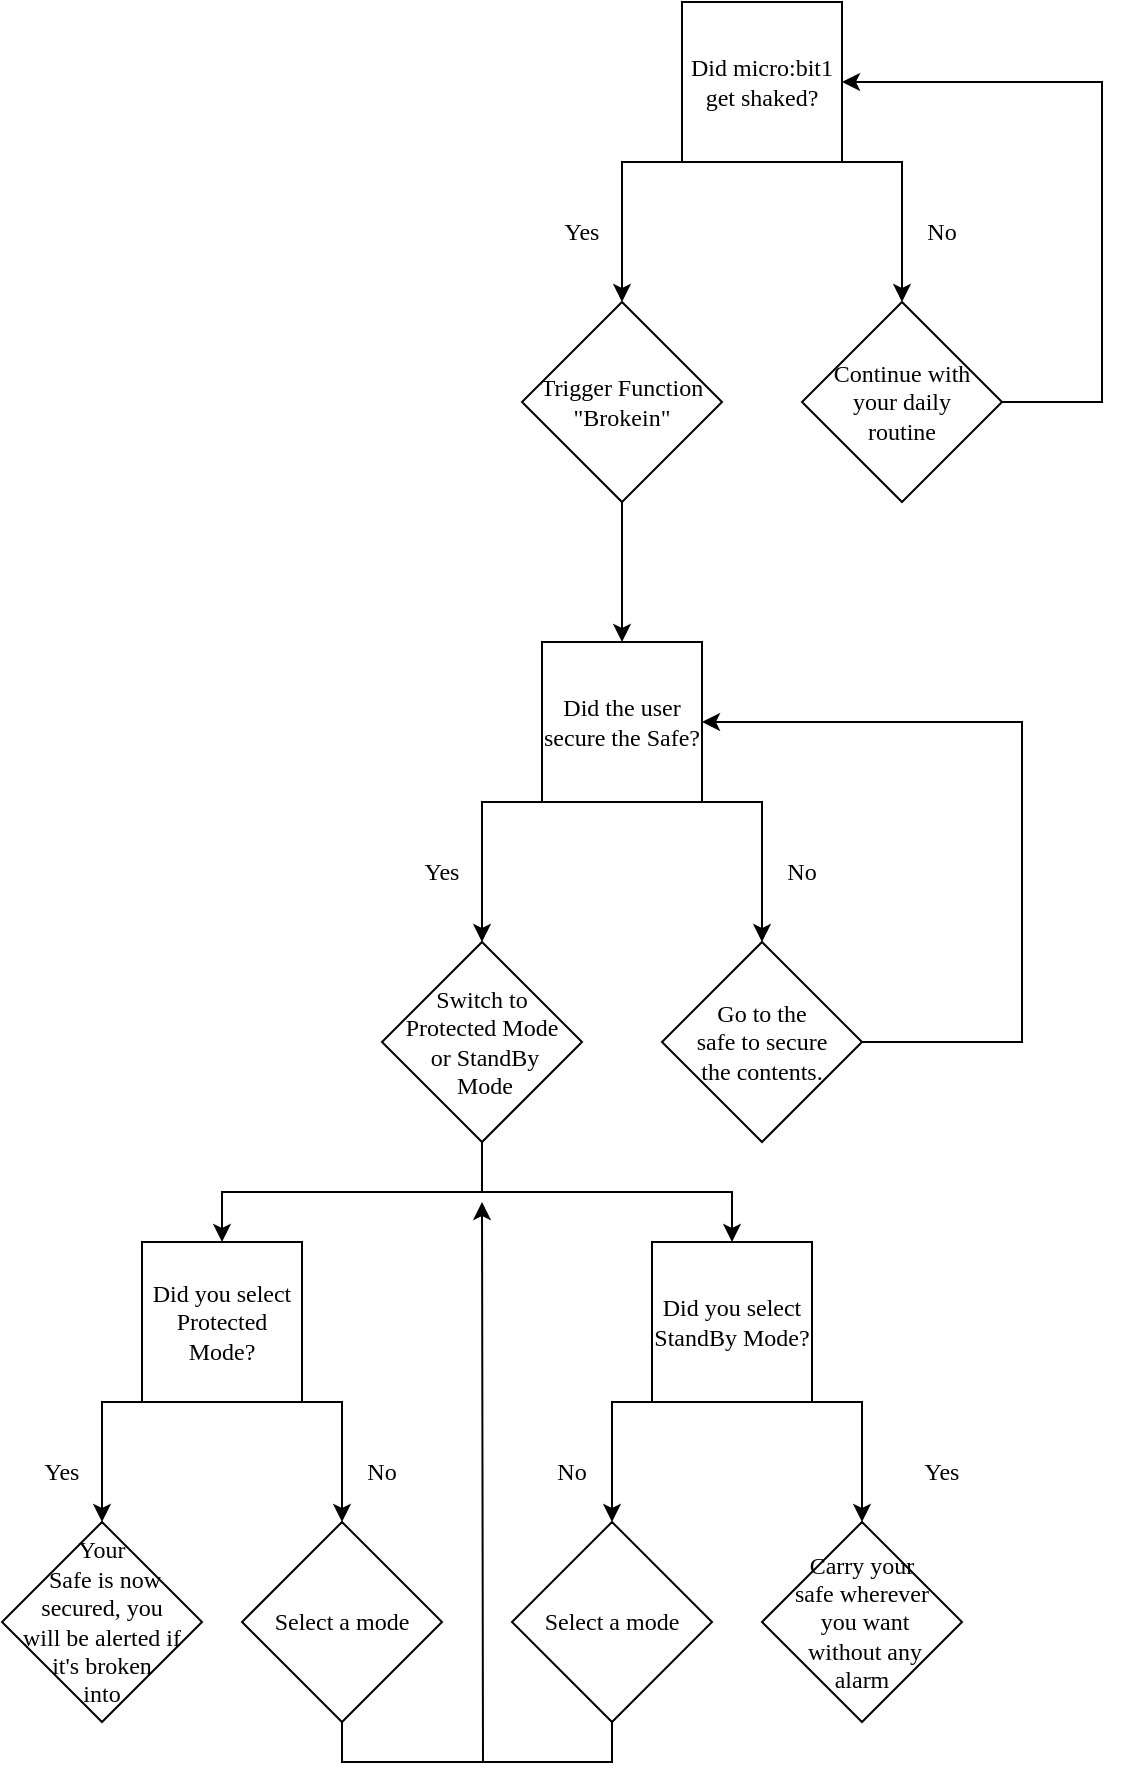 <mxfile version="20.6.2" type="github"><diagram id="FkdHTZFuGlJ3FXZ3zkFA" name="Page-1"><mxGraphModel dx="1632" dy="428" grid="1" gridSize="10" guides="1" tooltips="1" connect="1" arrows="1" fold="1" page="1" pageScale="1" pageWidth="850" pageHeight="1100" math="0" shadow="0"><root><mxCell id="0"/><mxCell id="1" parent="0"/><mxCell id="MxA3nA4hWYwd1lo81ExB-3" style="edgeStyle=orthogonalEdgeStyle;rounded=0;orthogonalLoop=1;jettySize=auto;html=1;entryX=0.5;entryY=0;entryDx=0;entryDy=0;exitX=0;exitY=0.75;exitDx=0;exitDy=0;" parent="1" source="MxA3nA4hWYwd1lo81ExB-1" target="MxA3nA4hWYwd1lo81ExB-2" edge="1"><mxGeometry relative="1" as="geometry"><mxPoint x="280" y="240" as="sourcePoint"/><Array as="points"><mxPoint x="310" y="250"/><mxPoint x="280" y="250"/></Array></mxGeometry></mxCell><mxCell id="MxA3nA4hWYwd1lo81ExB-16" style="edgeStyle=orthogonalEdgeStyle;rounded=0;orthogonalLoop=1;jettySize=auto;html=1;exitX=1;exitY=1;exitDx=0;exitDy=0;entryX=0.5;entryY=0;entryDx=0;entryDy=0;fontFamily=Garamond;fontSize=12;" parent="1" source="MxA3nA4hWYwd1lo81ExB-1" target="MxA3nA4hWYwd1lo81ExB-7" edge="1"><mxGeometry relative="1" as="geometry"><Array as="points"><mxPoint x="420" y="250"/></Array></mxGeometry></mxCell><mxCell id="MxA3nA4hWYwd1lo81ExB-1" value="&lt;font face=&quot;Garamond&quot;&gt;Did micro:bit1 get shaked?&lt;/font&gt;" style="whiteSpace=wrap;html=1;aspect=fixed;" parent="1" vertex="1"><mxGeometry x="310" y="170" width="80" height="80" as="geometry"/></mxCell><mxCell id="MxA3nA4hWYwd1lo81ExB-29" style="edgeStyle=orthogonalEdgeStyle;rounded=0;orthogonalLoop=1;jettySize=auto;html=1;exitX=0.5;exitY=1;exitDx=0;exitDy=0;entryX=0.5;entryY=0;entryDx=0;entryDy=0;fontFamily=Garamond;fontSize=12;" parent="1" source="MxA3nA4hWYwd1lo81ExB-2" target="MxA3nA4hWYwd1lo81ExB-21" edge="1"><mxGeometry relative="1" as="geometry"/></mxCell><mxCell id="MxA3nA4hWYwd1lo81ExB-2" value="&lt;font face=&quot;Garamond&quot;&gt;Trigger Function &quot;Brokein&quot;&lt;br&gt;&lt;/font&gt;" style="rhombus;whiteSpace=wrap;html=1;" parent="1" vertex="1"><mxGeometry x="230" y="320" width="100" height="100" as="geometry"/></mxCell><mxCell id="MxA3nA4hWYwd1lo81ExB-4" value="&lt;font face=&quot;Garamond&quot;&gt;Yes&lt;/font&gt;" style="text;html=1;strokeColor=none;fillColor=none;align=center;verticalAlign=middle;whiteSpace=wrap;rounded=0;" parent="1" vertex="1"><mxGeometry x="230" y="270" width="60" height="30" as="geometry"/></mxCell><mxCell id="MxA3nA4hWYwd1lo81ExB-18" style="edgeStyle=orthogonalEdgeStyle;rounded=0;orthogonalLoop=1;jettySize=auto;html=1;exitX=1;exitY=0.5;exitDx=0;exitDy=0;fontFamily=Garamond;fontSize=12;entryX=1;entryY=0.5;entryDx=0;entryDy=0;" parent="1" source="MxA3nA4hWYwd1lo81ExB-7" target="MxA3nA4hWYwd1lo81ExB-1" edge="1"><mxGeometry relative="1" as="geometry"><mxPoint x="520" y="210" as="targetPoint"/><Array as="points"><mxPoint x="520" y="370"/><mxPoint x="520" y="210"/></Array></mxGeometry></mxCell><mxCell id="MxA3nA4hWYwd1lo81ExB-7" value="" style="rhombus;whiteSpace=wrap;html=1;" parent="1" vertex="1"><mxGeometry x="370" y="320" width="100" height="100" as="geometry"/></mxCell><mxCell id="MxA3nA4hWYwd1lo81ExB-9" value="&lt;font face=&quot;Garamond&quot;&gt;No&lt;/font&gt;" style="text;html=1;strokeColor=none;fillColor=none;align=center;verticalAlign=middle;whiteSpace=wrap;rounded=0;" parent="1" vertex="1"><mxGeometry x="410" y="270" width="60" height="30" as="geometry"/></mxCell><mxCell id="MxA3nA4hWYwd1lo81ExB-13" value="&lt;font face=&quot;Garamond&quot;&gt;&lt;span style=&quot;font-size: 12px;&quot;&gt;Continue with your daily routine&lt;/span&gt;&lt;/font&gt;" style="text;html=1;strokeColor=none;fillColor=none;align=center;verticalAlign=middle;whiteSpace=wrap;rounded=0;fontSize=9;" parent="1" vertex="1"><mxGeometry x="380" y="345" width="80" height="50" as="geometry"/></mxCell><mxCell id="MxA3nA4hWYwd1lo81ExB-19" style="edgeStyle=orthogonalEdgeStyle;rounded=0;orthogonalLoop=1;jettySize=auto;html=1;entryX=0.5;entryY=0;entryDx=0;entryDy=0;exitX=0;exitY=0.75;exitDx=0;exitDy=0;" parent="1" source="MxA3nA4hWYwd1lo81ExB-21" edge="1"><mxGeometry relative="1" as="geometry"><mxPoint x="210" y="560" as="sourcePoint"/><Array as="points"><mxPoint x="240" y="570"/><mxPoint x="210" y="570"/></Array><mxPoint x="210" y="640" as="targetPoint"/></mxGeometry></mxCell><mxCell id="MxA3nA4hWYwd1lo81ExB-20" style="edgeStyle=orthogonalEdgeStyle;rounded=0;orthogonalLoop=1;jettySize=auto;html=1;exitX=1;exitY=1;exitDx=0;exitDy=0;entryX=0.5;entryY=0;entryDx=0;entryDy=0;fontFamily=Garamond;fontSize=12;" parent="1" source="MxA3nA4hWYwd1lo81ExB-21" edge="1"><mxGeometry relative="1" as="geometry"><Array as="points"><mxPoint x="350" y="570"/></Array><mxPoint x="350" y="640" as="targetPoint"/></mxGeometry></mxCell><mxCell id="MxA3nA4hWYwd1lo81ExB-21" value="&lt;font face=&quot;Garamond&quot;&gt;Did the user secure the Safe?&lt;/font&gt;" style="whiteSpace=wrap;html=1;aspect=fixed;" parent="1" vertex="1"><mxGeometry x="240" y="490" width="80" height="80" as="geometry"/></mxCell><mxCell id="MxA3nA4hWYwd1lo81ExB-32" value="&lt;font face=&quot;Garamond&quot;&gt;Yes&lt;/font&gt;" style="text;html=1;strokeColor=none;fillColor=none;align=center;verticalAlign=middle;whiteSpace=wrap;rounded=0;" parent="1" vertex="1"><mxGeometry x="160" y="590" width="60" height="30" as="geometry"/></mxCell><mxCell id="MxA3nA4hWYwd1lo81ExB-33" value="&lt;font face=&quot;Garamond&quot;&gt;No&lt;/font&gt;" style="text;html=1;strokeColor=none;fillColor=none;align=center;verticalAlign=middle;whiteSpace=wrap;rounded=0;" parent="1" vertex="1"><mxGeometry x="340" y="590" width="60" height="30" as="geometry"/></mxCell><mxCell id="MxA3nA4hWYwd1lo81ExB-63" style="edgeStyle=orthogonalEdgeStyle;rounded=0;orthogonalLoop=1;jettySize=auto;html=1;exitX=0.5;exitY=1;exitDx=0;exitDy=0;entryX=0.5;entryY=0;entryDx=0;entryDy=0;fontFamily=Garamond;fontSize=12;" parent="1" source="MxA3nA4hWYwd1lo81ExB-34" target="MxA3nA4hWYwd1lo81ExB-56" edge="1"><mxGeometry relative="1" as="geometry"/></mxCell><mxCell id="MxA3nA4hWYwd1lo81ExB-86" style="edgeStyle=orthogonalEdgeStyle;rounded=0;orthogonalLoop=1;jettySize=auto;html=1;exitX=0.5;exitY=1;exitDx=0;exitDy=0;entryX=0.5;entryY=0;entryDx=0;entryDy=0;fontFamily=Garamond;fontSize=12;" parent="1" source="MxA3nA4hWYwd1lo81ExB-34" target="MxA3nA4hWYwd1lo81ExB-77" edge="1"><mxGeometry relative="1" as="geometry"/></mxCell><mxCell id="MxA3nA4hWYwd1lo81ExB-34" value="&lt;font face=&quot;Garamond&quot;&gt;Switch to&lt;br&gt;Protected Mode&lt;br&gt;&amp;nbsp;or StandBy&lt;br&gt;&amp;nbsp;Mode&lt;br&gt;&lt;/font&gt;" style="rhombus;whiteSpace=wrap;html=1;" parent="1" vertex="1"><mxGeometry x="160" y="640" width="100" height="100" as="geometry"/></mxCell><mxCell id="MxA3nA4hWYwd1lo81ExB-44" style="edgeStyle=orthogonalEdgeStyle;rounded=0;orthogonalLoop=1;jettySize=auto;html=1;exitX=1;exitY=0.5;exitDx=0;exitDy=0;fontFamily=Garamond;fontSize=12;entryX=1;entryY=0.5;entryDx=0;entryDy=0;" parent="1" source="MxA3nA4hWYwd1lo81ExB-35" target="MxA3nA4hWYwd1lo81ExB-21" edge="1"><mxGeometry relative="1" as="geometry"><mxPoint x="480" y="520" as="targetPoint"/><Array as="points"><mxPoint x="480" y="690"/><mxPoint x="480" y="530"/></Array></mxGeometry></mxCell><mxCell id="MxA3nA4hWYwd1lo81ExB-35" value="" style="rhombus;whiteSpace=wrap;html=1;" parent="1" vertex="1"><mxGeometry x="300" y="640" width="100" height="100" as="geometry"/></mxCell><mxCell id="MxA3nA4hWYwd1lo81ExB-36" value="&lt;font face=&quot;Garamond&quot;&gt;&lt;span style=&quot;font-size: 12px;&quot;&gt;Go to the &lt;br&gt;safe to secure the contents.&lt;/span&gt;&lt;/font&gt;" style="text;html=1;strokeColor=none;fillColor=none;align=center;verticalAlign=middle;whiteSpace=wrap;rounded=0;fontSize=9;" parent="1" vertex="1"><mxGeometry x="310" y="665" width="80" height="50" as="geometry"/></mxCell><mxCell id="MxA3nA4hWYwd1lo81ExB-69" style="edgeStyle=orthogonalEdgeStyle;rounded=0;orthogonalLoop=1;jettySize=auto;html=1;exitX=0;exitY=1;exitDx=0;exitDy=0;fontFamily=Garamond;fontSize=12;entryX=0.5;entryY=0;entryDx=0;entryDy=0;" parent="1" source="MxA3nA4hWYwd1lo81ExB-56" target="MxA3nA4hWYwd1lo81ExB-59" edge="1"><mxGeometry relative="1" as="geometry"><mxPoint x="40" y="930" as="targetPoint"/><Array as="points"><mxPoint x="20" y="870"/></Array></mxGeometry></mxCell><mxCell id="MxA3nA4hWYwd1lo81ExB-72" style="edgeStyle=orthogonalEdgeStyle;rounded=0;orthogonalLoop=1;jettySize=auto;html=1;exitX=1;exitY=1;exitDx=0;exitDy=0;entryX=0.5;entryY=0;entryDx=0;entryDy=0;fontFamily=Garamond;fontSize=12;" parent="1" source="MxA3nA4hWYwd1lo81ExB-56" target="MxA3nA4hWYwd1lo81ExB-61" edge="1"><mxGeometry relative="1" as="geometry"><Array as="points"><mxPoint x="140" y="870"/></Array></mxGeometry></mxCell><mxCell id="MxA3nA4hWYwd1lo81ExB-56" value="&lt;font face=&quot;Garamond&quot;&gt;Did you select Protected Mode?&lt;/font&gt;" style="whiteSpace=wrap;html=1;aspect=fixed;" parent="1" vertex="1"><mxGeometry x="40" y="790" width="80" height="80" as="geometry"/></mxCell><mxCell id="MxA3nA4hWYwd1lo81ExB-57" value="&lt;font face=&quot;Garamond&quot;&gt;Yes&lt;/font&gt;" style="text;html=1;strokeColor=none;fillColor=none;align=center;verticalAlign=middle;whiteSpace=wrap;rounded=0;" parent="1" vertex="1"><mxGeometry x="-30" y="890" width="60" height="30" as="geometry"/></mxCell><mxCell id="MxA3nA4hWYwd1lo81ExB-58" value="&lt;font face=&quot;Garamond&quot;&gt;No&lt;/font&gt;" style="text;html=1;strokeColor=none;fillColor=none;align=center;verticalAlign=middle;whiteSpace=wrap;rounded=0;" parent="1" vertex="1"><mxGeometry x="130" y="890" width="60" height="30" as="geometry"/></mxCell><mxCell id="MxA3nA4hWYwd1lo81ExB-59" value="&lt;font face=&quot;Garamond&quot;&gt;Your&lt;br&gt;&amp;nbsp;Safe&amp;nbsp;is&amp;nbsp;now &lt;br&gt;secured,&amp;nbsp;you will&amp;nbsp;be&amp;nbsp;alerted&amp;nbsp;if &lt;br&gt;it's broken &lt;br&gt;into&lt;br&gt;&lt;/font&gt;" style="rhombus;whiteSpace=wrap;html=1;" parent="1" vertex="1"><mxGeometry x="-30" y="930" width="100" height="100" as="geometry"/></mxCell><mxCell id="MxA3nA4hWYwd1lo81ExB-87" style="edgeStyle=orthogonalEdgeStyle;rounded=0;orthogonalLoop=1;jettySize=auto;html=1;exitX=1;exitY=0.5;exitDx=0;exitDy=0;entryX=1;entryY=0.5;entryDx=0;entryDy=0;fontFamily=Garamond;fontSize=12;" parent="1" source="MxA3nA4hWYwd1lo81ExB-61" target="MxA3nA4hWYwd1lo81ExB-61" edge="1"><mxGeometry relative="1" as="geometry"/></mxCell><mxCell id="MxA3nA4hWYwd1lo81ExB-101" style="edgeStyle=orthogonalEdgeStyle;rounded=0;orthogonalLoop=1;jettySize=auto;html=1;exitX=0.5;exitY=1;exitDx=0;exitDy=0;fontFamily=Garamond;fontSize=12;" parent="1" source="MxA3nA4hWYwd1lo81ExB-61" edge="1"><mxGeometry relative="1" as="geometry"><mxPoint x="210" y="770" as="targetPoint"/></mxGeometry></mxCell><mxCell id="MxA3nA4hWYwd1lo81ExB-61" value="" style="rhombus;whiteSpace=wrap;html=1;" parent="1" vertex="1"><mxGeometry x="90" y="930" width="100" height="100" as="geometry"/></mxCell><mxCell id="MxA3nA4hWYwd1lo81ExB-62" value="&lt;font face=&quot;Garamond&quot;&gt;&lt;span style=&quot;font-size: 12px;&quot;&gt;Select a mode&lt;/span&gt;&lt;/font&gt;" style="text;html=1;strokeColor=none;fillColor=none;align=center;verticalAlign=middle;whiteSpace=wrap;rounded=0;fontSize=9;" parent="1" vertex="1"><mxGeometry x="100" y="955" width="80" height="50" as="geometry"/></mxCell><mxCell id="MxA3nA4hWYwd1lo81ExB-75" style="edgeStyle=orthogonalEdgeStyle;rounded=0;orthogonalLoop=1;jettySize=auto;html=1;exitX=0;exitY=1;exitDx=0;exitDy=0;fontFamily=Garamond;fontSize=12;entryX=0.5;entryY=0;entryDx=0;entryDy=0;" parent="1" source="MxA3nA4hWYwd1lo81ExB-77" target="MxA3nA4hWYwd1lo81ExB-80" edge="1"><mxGeometry relative="1" as="geometry"><mxPoint x="295" y="930" as="targetPoint"/><Array as="points"><mxPoint x="275" y="870"/></Array></mxGeometry></mxCell><mxCell id="MxA3nA4hWYwd1lo81ExB-107" style="edgeStyle=orthogonalEdgeStyle;rounded=0;orthogonalLoop=1;jettySize=auto;html=1;exitX=1;exitY=1;exitDx=0;exitDy=0;entryX=0.5;entryY=0;entryDx=0;entryDy=0;fontFamily=Garamond;fontSize=12;" parent="1" source="MxA3nA4hWYwd1lo81ExB-77" target="MxA3nA4hWYwd1lo81ExB-81" edge="1"><mxGeometry relative="1" as="geometry"><Array as="points"><mxPoint x="400" y="870"/></Array></mxGeometry></mxCell><mxCell id="MxA3nA4hWYwd1lo81ExB-77" value="&lt;font face=&quot;Garamond&quot;&gt;Did you select StandBy Mode?&lt;/font&gt;" style="whiteSpace=wrap;html=1;aspect=fixed;" parent="1" vertex="1"><mxGeometry x="295" y="790" width="80" height="80" as="geometry"/></mxCell><mxCell id="MxA3nA4hWYwd1lo81ExB-78" value="&lt;font face=&quot;Garamond&quot;&gt;No&lt;/font&gt;" style="text;html=1;strokeColor=none;fillColor=none;align=center;verticalAlign=middle;whiteSpace=wrap;rounded=0;" parent="1" vertex="1"><mxGeometry x="225" y="890" width="60" height="30" as="geometry"/></mxCell><mxCell id="MxA3nA4hWYwd1lo81ExB-79" value="&lt;font face=&quot;Garamond&quot;&gt;Yes&lt;/font&gt;" style="text;html=1;strokeColor=none;fillColor=none;align=center;verticalAlign=middle;whiteSpace=wrap;rounded=0;" parent="1" vertex="1"><mxGeometry x="410" y="890" width="60" height="30" as="geometry"/></mxCell><mxCell id="MxA3nA4hWYwd1lo81ExB-103" style="edgeStyle=orthogonalEdgeStyle;rounded=0;orthogonalLoop=1;jettySize=auto;html=1;exitX=0.5;exitY=1;exitDx=0;exitDy=0;fontFamily=Garamond;fontSize=12;" parent="1" source="MxA3nA4hWYwd1lo81ExB-80" edge="1"><mxGeometry relative="1" as="geometry"><mxPoint x="275" y="1000" as="targetPoint"/></mxGeometry></mxCell><mxCell id="MxA3nA4hWYwd1lo81ExB-80" value="&lt;font face=&quot;Garamond&quot;&gt;Select a mode&lt;br&gt;&lt;/font&gt;" style="rhombus;whiteSpace=wrap;html=1;" parent="1" vertex="1"><mxGeometry x="225" y="930" width="100" height="100" as="geometry"/></mxCell><mxCell id="MxA3nA4hWYwd1lo81ExB-81" value="&lt;font face=&quot;Garamond&quot;&gt;Carry&amp;nbsp;your &lt;br&gt;safe wherever&lt;br&gt;&amp;nbsp;you want&lt;br&gt;&amp;nbsp;without any &lt;br&gt;alarm&lt;/font&gt;" style="rhombus;whiteSpace=wrap;html=1;" parent="1" vertex="1"><mxGeometry x="350" y="930" width="100" height="100" as="geometry"/></mxCell><mxCell id="MxA3nA4hWYwd1lo81ExB-106" value="" style="endArrow=none;html=1;rounded=0;fontFamily=Garamond;fontSize=12;entryX=0.5;entryY=1;entryDx=0;entryDy=0;" parent="1" target="MxA3nA4hWYwd1lo81ExB-80" edge="1"><mxGeometry width="50" height="50" relative="1" as="geometry"><mxPoint x="210" y="1050" as="sourcePoint"/><mxPoint x="170" y="860" as="targetPoint"/><Array as="points"><mxPoint x="275" y="1050"/></Array></mxGeometry></mxCell></root></mxGraphModel></diagram></mxfile>